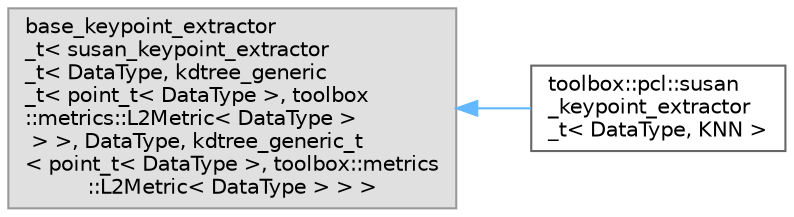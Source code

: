 digraph "Graphical Class Hierarchy"
{
 // LATEX_PDF_SIZE
  bgcolor="transparent";
  edge [fontname=Helvetica,fontsize=10,labelfontname=Helvetica,labelfontsize=10];
  node [fontname=Helvetica,fontsize=10,shape=box,height=0.2,width=0.4];
  rankdir="LR";
  Node0 [id="Node000000",label="base_keypoint_extractor\l_t\< susan_keypoint_extractor\l_t\< DataType, kdtree_generic\l_t\< point_t\< DataType \>, toolbox\l::metrics::L2Metric\< DataType \>\l \> \>, DataType, kdtree_generic_t\l\< point_t\< DataType \>, toolbox::metrics\l::L2Metric\< DataType \> \> \>",height=0.2,width=0.4,color="grey60", fillcolor="#E0E0E0", style="filled",tooltip=" "];
  Node0 -> Node1 [id="edge15_Node000000_Node000001",dir="back",color="steelblue1",style="solid",tooltip=" "];
  Node1 [id="Node000001",label="toolbox::pcl::susan\l_keypoint_extractor\l_t\< DataType, KNN \>",height=0.2,width=0.4,color="grey40", fillcolor="white", style="filled",URL="$classtoolbox_1_1pcl_1_1susan__keypoint__extractor__t.html",tooltip="SUSAN (Smallest Univalue Segment Assimilating Nucleus) 3D关键点提取器 / SUSAN (Smallest Univalue Segment As..."];
}

